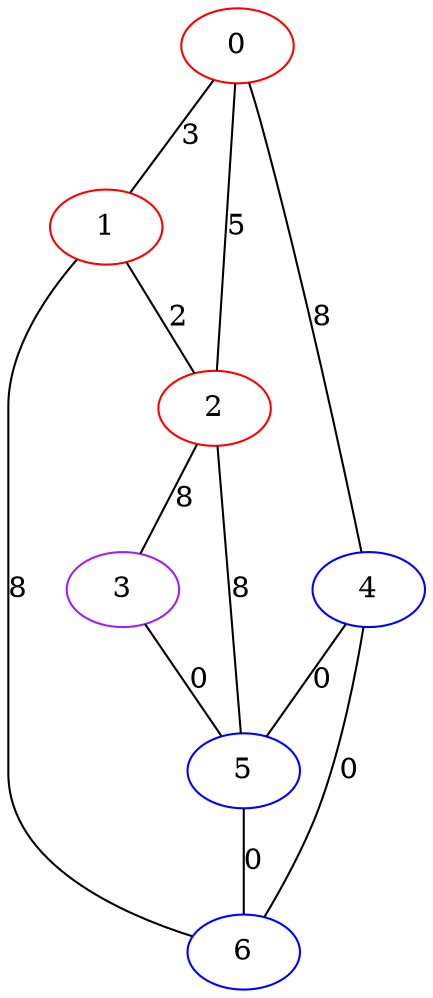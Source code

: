 graph "" {
0 [color=red, weight=1];
1 [color=red, weight=1];
2 [color=red, weight=1];
3 [color=purple, weight=4];
4 [color=blue, weight=3];
5 [color=blue, weight=3];
6 [color=blue, weight=3];
0 -- 1  [key=0, label=3];
0 -- 2  [key=0, label=5];
0 -- 4  [key=0, label=8];
1 -- 2  [key=0, label=2];
1 -- 6  [key=0, label=8];
2 -- 3  [key=0, label=8];
2 -- 5  [key=0, label=8];
3 -- 5  [key=0, label=0];
4 -- 5  [key=0, label=0];
4 -- 6  [key=0, label=0];
5 -- 6  [key=0, label=0];
}
